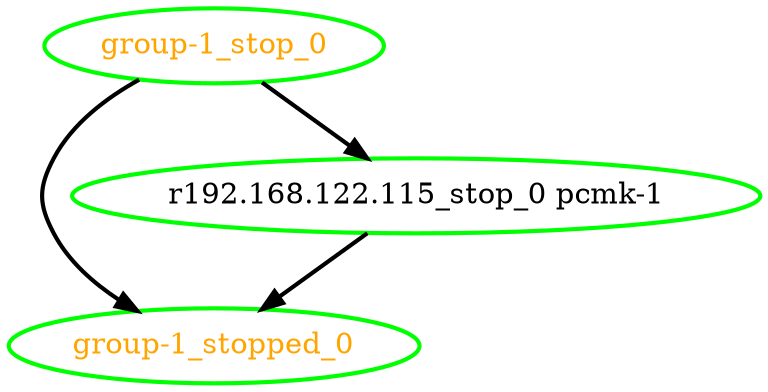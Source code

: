 digraph "g" {
"group-1_stop_0" -> "group-1_stopped_0" [ style = bold]
"group-1_stop_0" -> "r192.168.122.115_stop_0 pcmk-1" [ style = bold]
"group-1_stop_0" [ style=bold color="green" fontcolor="orange"]
"group-1_stopped_0" [ style=bold color="green" fontcolor="orange"]
"r192.168.122.115_stop_0 pcmk-1" -> "group-1_stopped_0" [ style = bold]
"r192.168.122.115_stop_0 pcmk-1" [ style=bold color="green" fontcolor="black"]
}
